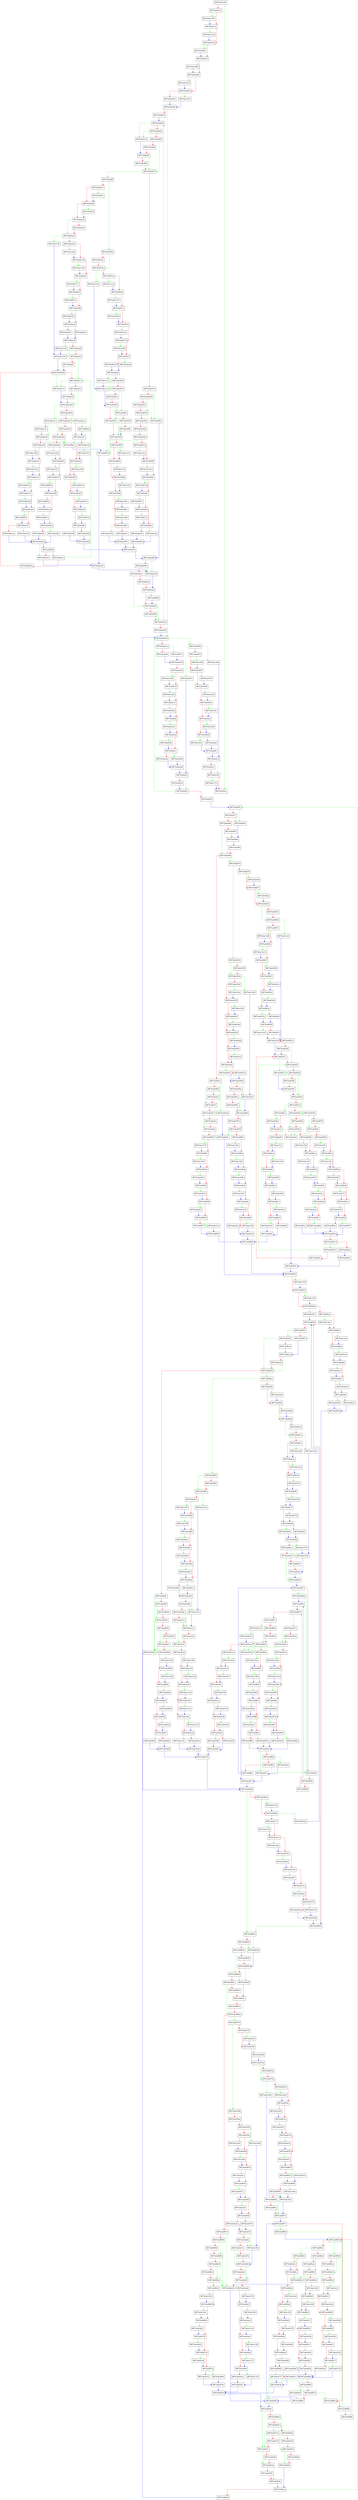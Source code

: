 digraph buildFailLinksHelper {
  node [shape="box"];
  graph [splines=ortho];
  BB75a4de784 -> BB75a4e0e5c [color="green"];
  BB75a4de784 -> BB75a4de7c0 [color="red"];
  BB75a4de7c0 -> BB75a4e1196 [color="green"];
  BB75a4de7c0 -> BB75a4de7cd [color="red"];
  BB75a4de7cd -> BB75a4e11a0 [color="green"];
  BB75a4de7cd -> BB75a4de7da [color="red"];
  BB75a4de7da -> BB75a4e0ffe [color="green"];
  BB75a4de7da -> BB75a4de7fa [color="red"];
  BB75a4de7fa -> BB75a4e1008 [color="green"];
  BB75a4de7fa -> BB75a4de80b [color="red"];
  BB75a4de80b -> BB75a4e1012 [color="green"];
  BB75a4de80b -> BB75a4de81f [color="red"];
  BB75a4de81f -> BB75a4e1021 [color="green"];
  BB75a4de81f -> BB75a4de832 [color="red"];
  BB75a4de832 -> BB75a4de840 [color="blue"];
  BB75a4de840 -> BB75a4dee0d [color="green"];
  BB75a4de840 -> BB75a4de8cd [color="red"];
  BB75a4de8cd -> BB75a4de8d5 [color="blue"];
  BB75a4de8d5 -> BB75a4decc4 [color="green"];
  BB75a4de8d5 -> BB75a4de8e8 [color="red"];
  BB75a4de8e8 -> BB75a4decc4 [color="green"];
  BB75a4de8e8 -> BB75a4de8f3 [color="red"];
  BB75a4de8f3 -> BB75a4de907 [color="green"];
  BB75a4de8f3 -> BB75a4de8f8 [color="red"];
  BB75a4de8f8 -> BB75a4de8fd [color="red"];
  BB75a4de8fd -> BB75a4de907 [color="green"];
  BB75a4de8fd -> BB75a4de902 [color="red"];
  BB75a4de902 -> BB75a4de907 [color="red"];
  BB75a4de907 -> BB75a4de9ff [color="green"];
  BB75a4de907 -> BB75a4de915 [color="red"];
  BB75a4de915 -> BB75a4df0bc [color="green"];
  BB75a4de915 -> BB75a4de929 [color="red"];
  BB75a4de929 -> BB75a4de93a [color="green"];
  BB75a4de929 -> BB75a4de935 [color="red"];
  BB75a4de935 -> BB75a4de93a [color="red"];
  BB75a4de93a -> BB75a4df0bc [color="green"];
  BB75a4de93a -> BB75a4de94a [color="red"];
  BB75a4de94a -> BB75a4de95b [color="green"];
  BB75a4de94a -> BB75a4de956 [color="red"];
  BB75a4de956 -> BB75a4de95b [color="red"];
  BB75a4de95b -> BB75a4df0ae [color="green"];
  BB75a4de95b -> BB75a4de974 [color="red"];
  BB75a4de974 -> BB75a4e11aa [color="green"];
  BB75a4de974 -> BB75a4de980 [color="red"];
  BB75a4de980 -> BB75a4e11b4 [color="green"];
  BB75a4de980 -> BB75a4de98c [color="red"];
  BB75a4de98c -> BB75a4df15d [color="green"];
  BB75a4de98c -> BB75a4de9ac [color="red"];
  BB75a4de9ac -> BB75a4df167 [color="green"];
  BB75a4de9ac -> BB75a4de9bd [color="red"];
  BB75a4de9bd -> BB75a4df171 [color="green"];
  BB75a4de9bd -> BB75a4de9d1 [color="red"];
  BB75a4de9d1 -> BB75a4e0eaa [color="green"];
  BB75a4de9d1 -> BB75a4de9e4 [color="red"];
  BB75a4de9e4 -> BB75a4de9f2 [color="blue"];
  BB75a4de9f2 -> BB75a4ded7d [color="blue"];
  BB75a4de9ff -> BB75a4df180 [color="green"];
  BB75a4de9ff -> BB75a4dea07 [color="red"];
  BB75a4dea07 -> BB75a4df0c7 [color="green"];
  BB75a4dea07 -> BB75a4dea0f [color="red"];
  BB75a4dea0f -> BB75a4df22d [color="green"];
  BB75a4dea0f -> BB75a4dea1d [color="red"];
  BB75a4dea1d -> BB75a4dea2e [color="green"];
  BB75a4dea1d -> BB75a4dea29 [color="red"];
  BB75a4dea29 -> BB75a4dea2e [color="red"];
  BB75a4dea2e -> BB75a4e11fb [color="green"];
  BB75a4dea2e -> BB75a4dea47 [color="red"];
  BB75a4dea47 -> BB75a4e120e [color="green"];
  BB75a4dea47 -> BB75a4dea53 [color="red"];
  BB75a4dea53 -> BB75a4e1218 [color="green"];
  BB75a4dea53 -> BB75a4dea5f [color="red"];
  BB75a4dea5f -> BB75a4df117 [color="green"];
  BB75a4dea5f -> BB75a4dea7f [color="red"];
  BB75a4dea7f -> BB75a4df121 [color="green"];
  BB75a4dea7f -> BB75a4dea90 [color="red"];
  BB75a4dea90 -> BB75a4df12b [color="green"];
  BB75a4dea90 -> BB75a4deaa4 [color="red"];
  BB75a4deaa4 -> BB75a4e0ebe [color="green"];
  BB75a4deaa4 -> BB75a4deab7 [color="red"];
  BB75a4deab7 -> BB75a4deac9 [color="blue"];
  BB75a4deac9 -> BB75a4e1222 [color="green"];
  BB75a4deac9 -> BB75a4deadf [color="red"];
  BB75a4deadf -> BB75a4e1204 [color="green"];
  BB75a4deadf -> BB75a4deaf2 [color="red"];
  BB75a4deaf2 -> BB75a4deb11 [color="green"];
  BB75a4deaf2 -> BB75a4deaf7 [color="red"];
  BB75a4deaf7 -> BB75a4deb08 [color="blue"];
  BB75a4deafe -> BB75a4deb11 [color="green"];
  BB75a4deafe -> BB75a4deb03 [color="red"];
  BB75a4deb03 -> BB75a4deb08 [color="red"];
  BB75a4deb08 -> BB75a4dec12 [color="green"];
  BB75a4deb08 -> BB75a4deb11 [color="red"];
  BB75a4deb11 -> BB75a4dec12 [color="green"];
  BB75a4deb11 -> BB75a4deb1a [color="red"];
  BB75a4deb1a -> BB75a4deb24 [color="green"];
  BB75a4deb1a -> BB75a4deb1f [color="red"];
  BB75a4deb1f -> BB75a4deb24 [color="red"];
  BB75a4deb24 -> BB75a4dec1c [color="green"];
  BB75a4deb24 -> BB75a4deb32 [color="red"];
  BB75a4deb32 -> BB75a4decce [color="green"];
  BB75a4deb32 -> BB75a4deb3a [color="red"];
  BB75a4deb3a -> BB75a4deb44 [color="green"];
  BB75a4deb3a -> BB75a4deb3f [color="red"];
  BB75a4deb3f -> BB75a4deb44 [color="red"];
  BB75a4deb44 -> BB75a4df0ac [color="green"];
  BB75a4deb44 -> BB75a4deb56 [color="red"];
  BB75a4deb56 -> BB75a4e123d [color="green"];
  BB75a4deb56 -> BB75a4deb63 [color="red"];
  BB75a4deb63 -> BB75a4e1247 [color="green"];
  BB75a4deb63 -> BB75a4deb70 [color="red"];
  BB75a4deb70 -> BB75a4df0e0 [color="green"];
  BB75a4deb70 -> BB75a4deb90 [color="red"];
  BB75a4deb90 -> BB75a4df0ea [color="green"];
  BB75a4deb90 -> BB75a4deba1 [color="red"];
  BB75a4deba1 -> BB75a4df0d1 [color="green"];
  BB75a4deba1 -> BB75a4debb5 [color="red"];
  BB75a4debb5 -> BB75a4e0d21 [color="green"];
  BB75a4debb5 -> BB75a4debc8 [color="red"];
  BB75a4debc8 -> BB75a4debdd [color="blue"];
  BB75a4debdd -> BB75a4dec03 [color="green"];
  BB75a4debdd -> BB75a4debf0 [color="red"];
  BB75a4debf0 -> BB75a4deafe [color="green"];
  BB75a4debf0 -> BB75a4dec03 [color="red"];
  BB75a4dec03 -> BB75a4dec05 [color="blue"];
  BB75a4dec05 -> BB75a4dec08 [color="blue"];
  BB75a4dec08 -> BB75a4deda6 [color="blue"];
  BB75a4dec12 -> BB75a4deb24 [color="blue"];
  BB75a4dec1c -> BB75a4dec26 [color="green"];
  BB75a4dec1c -> BB75a4dec21 [color="red"];
  BB75a4dec21 -> BB75a4dec26 [color="red"];
  BB75a4dec26 -> BB75a4df0ac [color="green"];
  BB75a4dec26 -> BB75a4dec38 [color="red"];
  BB75a4dec38 -> BB75a4e1229 [color="green"];
  BB75a4dec38 -> BB75a4dec45 [color="red"];
  BB75a4dec45 -> BB75a4e1233 [color="green"];
  BB75a4dec45 -> BB75a4dec52 [color="red"];
  BB75a4dec52 -> BB75a4df103 [color="green"];
  BB75a4dec52 -> BB75a4dec72 [color="red"];
  BB75a4dec72 -> BB75a4df10d [color="green"];
  BB75a4dec72 -> BB75a4dec83 [color="red"];
  BB75a4dec83 -> BB75a4df0f4 [color="green"];
  BB75a4dec83 -> BB75a4dec97 [color="red"];
  BB75a4dec97 -> BB75a4e0e70 [color="green"];
  BB75a4dec97 -> BB75a4decaa [color="red"];
  BB75a4decaa -> BB75a4debdd [color="blue"];
  BB75a4decc4 -> BB75a4de8fd [color="blue"];
  BB75a4decce -> BB75a4df0a2 [color="green"];
  BB75a4decce -> BB75a4decd7 [color="red"];
  BB75a4decd7 -> BB75a4df0ac [color="green"];
  BB75a4decd7 -> BB75a4dece9 [color="red"];
  BB75a4dece9 -> BB75a4e1251 [color="green"];
  BB75a4dece9 -> BB75a4decf6 [color="red"];
  BB75a4decf6 -> BB75a4e125b [color="green"];
  BB75a4decf6 -> BB75a4ded03 [color="red"];
  BB75a4ded03 -> BB75a4df13a [color="green"];
  BB75a4ded03 -> BB75a4ded23 [color="red"];
  BB75a4ded23 -> BB75a4df144 [color="green"];
  BB75a4ded23 -> BB75a4ded34 [color="red"];
  BB75a4ded34 -> BB75a4df14e [color="green"];
  BB75a4ded34 -> BB75a4ded48 [color="red"];
  BB75a4ded48 -> BB75a4e0e90 [color="green"];
  BB75a4ded48 -> BB75a4ded5b [color="red"];
  BB75a4ded5b -> BB75a4ded6f [color="blue"];
  BB75a4ded6f -> BB75a4ded7d [color="blue"];
  BB75a4ded7d -> BB75a4ded8a [color="blue"];
  BB75a4ded8a -> BB75a4dec08 [color="green"];
  BB75a4ded8a -> BB75a4ded93 [color="red"];
  BB75a4ded93 -> BB75a4dec08 [color="green"];
  BB75a4ded93 -> BB75a4ded9c [color="red"];
  BB75a4ded9c -> BB75a4dedaf [color="green"];
  BB75a4ded9c -> BB75a4deda1 [color="red"];
  BB75a4deda1 -> BB75a4deda6 [color="red"];
  BB75a4deda6 -> BB75a4df098 [color="green"];
  BB75a4deda6 -> BB75a4dedaf [color="red"];
  BB75a4dedaf -> BB75a4dedc0 [color="green"];
  BB75a4dedaf -> BB75a4dedbb [color="red"];
  BB75a4dedbb -> BB75a4dedc0 [color="red"];
  BB75a4dedc0 -> BB75a4de8d5 [color="green"];
  BB75a4dedc0 -> BB75a4dee06 [color="red"];
  BB75a4dee06 -> BB75a4dee0d [color="blue"];
  BB75a4dee0d -> BB75a4e0d64 [color="green"];
  BB75a4dee0d -> BB75a4dee1a [color="red"];
  BB75a4dee1a -> BB75a4dfc57 [color="green"];
  BB75a4dee1a -> BB75a4dee4f [color="red"];
  BB75a4dee4f -> BB75a4dee56 [color="blue"];
  BB75a4dee56 -> BB75a4e0817 [color="green"];
  BB75a4dee56 -> BB75a4dee64 [color="red"];
  BB75a4dee64 -> BB75a4e1265 [color="green"];
  BB75a4dee64 -> BB75a4dee70 [color="red"];
  BB75a4dee70 -> BB75a4e126f [color="green"];
  BB75a4dee70 -> BB75a4dee7c [color="red"];
  BB75a4dee7c -> BB75a4e039a [color="green"];
  BB75a4dee7c -> BB75a4dee9c [color="red"];
  BB75a4dee9c -> BB75a4e03a4 [color="green"];
  BB75a4dee9c -> BB75a4deead [color="red"];
  BB75a4deead -> BB75a4e038b [color="green"];
  BB75a4deead -> BB75a4deec1 [color="red"];
  BB75a4deec1 -> BB75a4e050a [color="green"];
  BB75a4deec1 -> BB75a4deed4 [color="red"];
  BB75a4deed4 -> BB75a4deee8 [color="blue"];
  BB75a4deee8 -> BB75a4def14 [color="blue"];
  BB75a4def14 -> BB75a4def25 [color="green"];
  BB75a4def14 -> BB75a4def20 [color="red"];
  BB75a4def20 -> BB75a4def25 [color="blue"];
  BB75a4def25 -> BB75a4dee0d [color="green"];
  BB75a4def25 -> BB75a4def55 [color="red"];
  BB75a4def55 -> BB75a4def5c [color="blue"];
  BB75a4def5c -> BB75a4dfa9e [color="green"];
  BB75a4def5c -> BB75a4def77 [color="red"];
  BB75a4def77 -> BB75a4dfa9e [color="green"];
  BB75a4def77 -> BB75a4def80 [color="red"];
  BB75a4def80 -> BB75a4def94 [color="green"];
  BB75a4def80 -> BB75a4def85 [color="red"];
  BB75a4def85 -> BB75a4def8a [color="red"];
  BB75a4def8a -> BB75a4def94 [color="green"];
  BB75a4def8a -> BB75a4def8f [color="red"];
  BB75a4def8f -> BB75a4def94 [color="red"];
  BB75a4def94 -> BB75a4df237 [color="green"];
  BB75a4def94 -> BB75a4defa2 [color="red"];
  BB75a4defa2 -> BB75a4dfc46 [color="green"];
  BB75a4defa2 -> BB75a4defb6 [color="red"];
  BB75a4defb6 -> BB75a4defc7 [color="green"];
  BB75a4defb6 -> BB75a4defc2 [color="red"];
  BB75a4defc2 -> BB75a4defc7 [color="red"];
  BB75a4defc7 -> BB75a4dfc46 [color="green"];
  BB75a4defc7 -> BB75a4defd7 [color="red"];
  BB75a4defd7 -> BB75a4defe8 [color="green"];
  BB75a4defd7 -> BB75a4defe3 [color="red"];
  BB75a4defe3 -> BB75a4defe8 [color="red"];
  BB75a4defe8 -> BB75a4dfc4b [color="green"];
  BB75a4defe8 -> BB75a4df000 [color="red"];
  BB75a4df000 -> BB75a4e1279 [color="green"];
  BB75a4df000 -> BB75a4df00c [color="red"];
  BB75a4df00c -> BB75a4e1283 [color="green"];
  BB75a4df00c -> BB75a4df018 [color="red"];
  BB75a4df018 -> BB75a4e04b5 [color="green"];
  BB75a4df018 -> BB75a4df038 [color="red"];
  BB75a4df038 -> BB75a4e04c9 [color="green"];
  BB75a4df038 -> BB75a4df049 [color="red"];
  BB75a4df049 -> BB75a4e0497 [color="green"];
  BB75a4df049 -> BB75a4df05d [color="red"];
  BB75a4df05d -> BB75a4e07ee [color="green"];
  BB75a4df05d -> BB75a4df077 [color="red"];
  BB75a4df077 -> BB75a4df085 [color="blue"];
  BB75a4df085 -> BB75a4dfb6b [color="blue"];
  BB75a4df098 -> BB75a4dedaf [color="blue"];
  BB75a4df0a2 -> BB75a4decd7 [color="blue"];
  BB75a4df0ac -> BB75a4df0ae [color="blue"];
  BB75a4df0ae -> BB75a4dec05 [color="blue"];
  BB75a4df0bc -> BB75a4ded8a [color="blue"];
  BB75a4df0c7 -> BB75a4dea0f [color="blue"];
  BB75a4df0d1 -> BB75a4debb5 [color="blue"];
  BB75a4df0e0 -> BB75a4deb90 [color="blue"];
  BB75a4df0ea -> BB75a4deba1 [color="blue"];
  BB75a4df0f4 -> BB75a4dec97 [color="blue"];
  BB75a4df103 -> BB75a4dec72 [color="blue"];
  BB75a4df10d -> BB75a4dec83 [color="blue"];
  BB75a4df117 -> BB75a4dea7f [color="blue"];
  BB75a4df121 -> BB75a4dea90 [color="blue"];
  BB75a4df12b -> BB75a4deaa4 [color="blue"];
  BB75a4df13a -> BB75a4ded23 [color="blue"];
  BB75a4df144 -> BB75a4ded34 [color="blue"];
  BB75a4df14e -> BB75a4ded48 [color="blue"];
  BB75a4df15d -> BB75a4de9ac [color="blue"];
  BB75a4df167 -> BB75a4de9bd [color="blue"];
  BB75a4df171 -> BB75a4de9d1 [color="blue"];
  BB75a4df180 -> BB75a4df191 [color="green"];
  BB75a4df180 -> BB75a4df18c [color="red"];
  BB75a4df18c -> BB75a4df191 [color="red"];
  BB75a4df191 -> BB75a4e11be [color="green"];
  BB75a4df191 -> BB75a4df1aa [color="red"];
  BB75a4df1aa -> BB75a4e11cd [color="green"];
  BB75a4df1aa -> BB75a4df1b6 [color="red"];
  BB75a4df1b6 -> BB75a4e11d7 [color="green"];
  BB75a4df1b6 -> BB75a4df1c2 [color="red"];
  BB75a4df1c2 -> BB75a4e1034 [color="green"];
  BB75a4df1c2 -> BB75a4df1e2 [color="red"];
  BB75a4df1e2 -> BB75a4e103e [color="green"];
  BB75a4df1e2 -> BB75a4df1f3 [color="red"];
  BB75a4df1f3 -> BB75a4e1048 [color="green"];
  BB75a4df1f3 -> BB75a4df207 [color="red"];
  BB75a4df207 -> BB75a4e0ed6 [color="green"];
  BB75a4df207 -> BB75a4df220 [color="red"];
  BB75a4df220 -> BB75a4e0ede [color="blue"];
  BB75a4df22d -> BB75a4dea1d [color="blue"];
  BB75a4df237 -> BB75a4e0523 [color="green"];
  BB75a4df237 -> BB75a4df23f [color="red"];
  BB75a4df23f -> BB75a4e02db [color="green"];
  BB75a4df23f -> BB75a4df247 [color="red"];
  BB75a4df247 -> BB75a4e06aa [color="green"];
  BB75a4df247 -> BB75a4df255 [color="red"];
  BB75a4df255 -> BB75a4df266 [color="green"];
  BB75a4df255 -> BB75a4df261 [color="red"];
  BB75a4df261 -> BB75a4df266 [color="red"];
  BB75a4df266 -> BB75a4e12c9 [color="green"];
  BB75a4df266 -> BB75a4df27f [color="red"];
  BB75a4df27f -> BB75a4e12d9 [color="green"];
  BB75a4df27f -> BB75a4df28b [color="red"];
  BB75a4df28b -> BB75a4e12e3 [color="green"];
  BB75a4df28b -> BB75a4df297 [color="red"];
  BB75a4df297 -> BB75a4e0406 [color="green"];
  BB75a4df297 -> BB75a4df2b7 [color="red"];
  BB75a4df2b7 -> BB75a4e041a [color="green"];
  BB75a4df2b7 -> BB75a4df2c8 [color="red"];
  BB75a4df2c8 -> BB75a4e03e8 [color="green"];
  BB75a4df2c8 -> BB75a4df2dc [color="red"];
  BB75a4df2dc -> BB75a4e07b3 [color="green"];
  BB75a4df2dc -> BB75a4df2f4 [color="red"];
  BB75a4df2f4 -> BB75a4df309 [color="blue"];
  BB75a4df309 -> BB75a4e12ed [color="green"];
  BB75a4df309 -> BB75a4df31f [color="red"];
  BB75a4df31f -> BB75a4e12cf [color="green"];
  BB75a4df31f -> BB75a4df331 [color="red"];
  BB75a4df331 -> BB75a4df355 [color="green"];
  BB75a4df331 -> BB75a4df336 [color="red"];
  BB75a4df336 -> BB75a4df347 [color="blue"];
  BB75a4df33d -> BB75a4df355 [color="green"];
  BB75a4df33d -> BB75a4df342 [color="red"];
  BB75a4df342 -> BB75a4df347 [color="red"];
  BB75a4df347 -> BB75a4df571 [color="green"];
  BB75a4df347 -> BB75a4df355 [color="red"];
  BB75a4df355 -> BB75a4df571 [color="green"];
  BB75a4df355 -> BB75a4df35d [color="red"];
  BB75a4df35d -> BB75a4df36c [color="green"];
  BB75a4df35d -> BB75a4df362 [color="red"];
  BB75a4df362 -> BB75a4df367 [color="red"];
  BB75a4df367 -> BB75a4df36c [color="blue"];
  BB75a4df36c -> BB75a4df57b [color="green"];
  BB75a4df36c -> BB75a4df37a [color="red"];
  BB75a4df37a -> BB75a4dfabc [color="green"];
  BB75a4df37a -> BB75a4df382 [color="red"];
  BB75a4df382 -> BB75a4df38b [color="green"];
  BB75a4df382 -> BB75a4df386 [color="red"];
  BB75a4df386 -> BB75a4df38b [color="red"];
  BB75a4df38b -> BB75a4e02a0 [color="green"];
  BB75a4df38b -> BB75a4df39d [color="red"];
  BB75a4df39d -> BB75a4e1308 [color="green"];
  BB75a4df39d -> BB75a4df3aa [color="red"];
  BB75a4df3aa -> BB75a4e1312 [color="green"];
  BB75a4df3aa -> BB75a4df3b7 [color="red"];
  BB75a4df3b7 -> BB75a4e030d [color="green"];
  BB75a4df3b7 -> BB75a4df3d7 [color="red"];
  BB75a4df3d7 -> BB75a4e0331 [color="green"];
  BB75a4df3d7 -> BB75a4df3e8 [color="red"];
  BB75a4df3e8 -> BB75a4e02ef [color="green"];
  BB75a4df3e8 -> BB75a4df3fc [color="red"];
  BB75a4df3fc -> BB75a4e06be [color="green"];
  BB75a4df3fc -> BB75a4df411 [color="red"];
  BB75a4df411 -> BB75a4df426 [color="blue"];
  BB75a4df426 -> BB75a4df44c [color="green"];
  BB75a4df426 -> BB75a4df433 [color="red"];
  BB75a4df433 -> BB75a4df33d [color="green"];
  BB75a4df433 -> BB75a4df44a [color="red"];
  BB75a4df44a -> BB75a4df44c [color="blue"];
  BB75a4df44c -> BB75a4df451 [color="blue"];
  BB75a4df451 -> BB75a4df458 [color="blue"];
  BB75a4df458 -> BB75a4e1330 [color="green"];
  BB75a4df458 -> BB75a4df47e [color="red"];
  BB75a4df47e -> BB75a4e133a [color="green"];
  BB75a4df47e -> BB75a4df48e [color="red"];
  BB75a4df48e -> BB75a4e0321 [color="green"];
  BB75a4df48e -> BB75a4df4a3 [color="red"];
  BB75a4df4a3 -> BB75a4e1344 [color="green"];
  BB75a4df4a3 -> BB75a4df4af [color="red"];
  BB75a4df4af -> BB75a4e134e [color="green"];
  BB75a4df4af -> BB75a4df4bb [color="red"];
  BB75a4df4bb -> BB75a4e02c0 [color="green"];
  BB75a4df4bb -> BB75a4df4db [color="red"];
  BB75a4df4db -> BB75a4e02ca [color="green"];
  BB75a4df4db -> BB75a4df4ec [color="red"];
  BB75a4df4ec -> BB75a4e02b1 [color="green"];
  BB75a4df4ec -> BB75a4df500 [color="red"];
  BB75a4df500 -> BB75a4e03d6 [color="green"];
  BB75a4df500 -> BB75a4df51a [color="red"];
  BB75a4df51a -> BB75a4df528 [color="blue"];
  BB75a4df528 -> BB75a4df549 [color="blue"];
  BB75a4df549 -> BB75a4df624 [color="green"];
  BB75a4df549 -> BB75a4df559 [color="red"];
  BB75a4df559 -> BB75a4df567 [color="green"];
  BB75a4df559 -> BB75a4df55e [color="red"];
  BB75a4df55e -> BB75a4dfcd9 [color="green"];
  BB75a4df55e -> BB75a4df567 [color="red"];
  BB75a4df567 -> BB75a4dfce3 [color="blue"];
  BB75a4df571 -> BB75a4df367 [color="blue"];
  BB75a4df57b -> BB75a4df584 [color="green"];
  BB75a4df57b -> BB75a4df57f [color="red"];
  BB75a4df57f -> BB75a4df584 [color="red"];
  BB75a4df584 -> BB75a4e02a0 [color="green"];
  BB75a4df584 -> BB75a4df596 [color="red"];
  BB75a4df596 -> BB75a4e12f4 [color="green"];
  BB75a4df596 -> BB75a4df5a3 [color="red"];
  BB75a4df5a3 -> BB75a4e12fe [color="green"];
  BB75a4df5a3 -> BB75a4df5b0 [color="red"];
  BB75a4df5b0 -> BB75a4e0363 [color="green"];
  BB75a4df5b0 -> BB75a4df5d0 [color="red"];
  BB75a4df5d0 -> BB75a4e0377 [color="green"];
  BB75a4df5d0 -> BB75a4df5e1 [color="red"];
  BB75a4df5e1 -> BB75a4e0345 [color="green"];
  BB75a4df5e1 -> BB75a4df5f5 [color="red"];
  BB75a4df5f5 -> BB75a4e06f7 [color="green"];
  BB75a4df5f5 -> BB75a4df60a [color="red"];
  BB75a4df60a -> BB75a4df426 [color="blue"];
  BB75a4df624 -> BB75a4df766 [color="green"];
  BB75a4df624 -> BB75a4df62d [color="red"];
  BB75a4df62d -> BB75a4df766 [color="green"];
  BB75a4df62d -> BB75a4df636 [color="red"];
  BB75a4df636 -> BB75a4df649 [color="green"];
  BB75a4df636 -> BB75a4df63b [color="red"];
  BB75a4df63b -> BB75a4df640 [color="red"];
  BB75a4df640 -> BB75a4dfaa8 [color="green"];
  BB75a4df640 -> BB75a4df649 [color="red"];
  BB75a4df649 -> BB75a4dfaa8 [color="green"];
  BB75a4df649 -> BB75a4df652 [color="red"];
  BB75a4df652 -> BB75a4df666 [color="green"];
  BB75a4df652 -> BB75a4df657 [color="red"];
  BB75a4df657 -> BB75a4df65c [color="red"];
  BB75a4df65c -> BB75a4df666 [color="green"];
  BB75a4df65c -> BB75a4df661 [color="red"];
  BB75a4df661 -> BB75a4df666 [color="red"];
  BB75a4df666 -> BB75a4df770 [color="green"];
  BB75a4df666 -> BB75a4df674 [color="red"];
  BB75a4df674 -> BB75a4dfab4 [color="green"];
  BB75a4df674 -> BB75a4df688 [color="red"];
  BB75a4df688 -> BB75a4df699 [color="green"];
  BB75a4df688 -> BB75a4df694 [color="red"];
  BB75a4df694 -> BB75a4df699 [color="red"];
  BB75a4df699 -> BB75a4dfab4 [color="green"];
  BB75a4df699 -> BB75a4df6a9 [color="red"];
  BB75a4df6a9 -> BB75a4df6ba [color="green"];
  BB75a4df6a9 -> BB75a4df6b5 [color="red"];
  BB75a4df6b5 -> BB75a4df6ba [color="red"];
  BB75a4df6ba -> BB75a4dfab4 [color="green"];
  BB75a4df6ba -> BB75a4df6cd [color="red"];
  BB75a4df6cd -> BB75a4e1434 [color="green"];
  BB75a4df6cd -> BB75a4df6d9 [color="red"];
  BB75a4df6d9 -> BB75a4e143e [color="green"];
  BB75a4df6d9 -> BB75a4df6e5 [color="red"];
  BB75a4df6e5 -> BB75a4e04bf [color="green"];
  BB75a4df6e5 -> BB75a4df705 [color="red"];
  BB75a4df705 -> BB75a4e04d3 [color="green"];
  BB75a4df705 -> BB75a4df716 [color="red"];
  BB75a4df716 -> BB75a4e04a6 [color="green"];
  BB75a4df716 -> BB75a4df72a [color="red"];
  BB75a4df72a -> BB75a4e0800 [color="green"];
  BB75a4df72a -> BB75a4df73f [color="red"];
  BB75a4df73f -> BB75a4df74d [color="blue"];
  BB75a4df74d -> BB75a4dfc34 [color="blue"];
  BB75a4df766 -> BB75a4df640 [color="blue"];
  BB75a4df770 -> BB75a4e05d8 [color="green"];
  BB75a4df770 -> BB75a4df778 [color="red"];
  BB75a4df778 -> BB75a4e02e5 [color="green"];
  BB75a4df778 -> BB75a4df780 [color="red"];
  BB75a4df780 -> BB75a4e06b4 [color="green"];
  BB75a4df780 -> BB75a4df78e [color="red"];
  BB75a4df78e -> BB75a4df79f [color="green"];
  BB75a4df78e -> BB75a4df79a [color="red"];
  BB75a4df79a -> BB75a4df79f [color="red"];
  BB75a4df79f -> BB75a4e148d [color="green"];
  BB75a4df79f -> BB75a4df7b2 [color="red"];
  BB75a4df7b2 -> BB75a4e14a6 [color="green"];
  BB75a4df7b2 -> BB75a4df7be [color="red"];
  BB75a4df7be -> BB75a4e14b0 [color="green"];
  BB75a4df7be -> BB75a4df7ca [color="red"];
  BB75a4df7ca -> BB75a4e0410 [color="green"];
  BB75a4df7ca -> BB75a4df7ea [color="red"];
  BB75a4df7ea -> BB75a4e0424 [color="green"];
  BB75a4df7ea -> BB75a4df7fb [color="red"];
  BB75a4df7fb -> BB75a4e03f7 [color="green"];
  BB75a4df7fb -> BB75a4df812 [color="red"];
  BB75a4df812 -> BB75a4e07ce [color="green"];
  BB75a4df812 -> BB75a4df825 [color="red"];
  BB75a4df825 -> BB75a4df840 [color="blue"];
  BB75a4df840 -> BB75a4e14ba [color="green"];
  BB75a4df840 -> BB75a4df856 [color="red"];
  BB75a4df856 -> BB75a4e149c [color="green"];
  BB75a4df856 -> BB75a4df869 [color="red"];
  BB75a4df869 -> BB75a4df873 [color="green"];
  BB75a4df869 -> BB75a4df86e [color="red"];
  BB75a4df86e -> BB75a4df873 [color="red"];
  BB75a4df873 -> BB75a4df877 [color="blue"];
  BB75a4df877 -> BB75a4df98f [color="green"];
  BB75a4df877 -> BB75a4df880 [color="red"];
  BB75a4df880 -> BB75a4df98f [color="green"];
  BB75a4df880 -> BB75a4df889 [color="red"];
  BB75a4df889 -> BB75a4df893 [color="green"];
  BB75a4df889 -> BB75a4df88e [color="red"];
  BB75a4df88e -> BB75a4df893 [color="red"];
  BB75a4df893 -> BB75a4df999 [color="green"];
  BB75a4df893 -> BB75a4df8a1 [color="red"];
  BB75a4df8a1 -> BB75a4dfb83 [color="green"];
  BB75a4df8a1 -> BB75a4df8a9 [color="red"];
  BB75a4df8a9 -> BB75a4df8b3 [color="green"];
  BB75a4df8a9 -> BB75a4df8ae [color="red"];
  BB75a4df8ae -> BB75a4df8b3 [color="red"];
  BB75a4df8b3 -> BB75a4dfab2 [color="green"];
  BB75a4df8b3 -> BB75a4df8c6 [color="red"];
  BB75a4df8c6 -> BB75a4e14d5 [color="green"];
  BB75a4df8c6 -> BB75a4df8d3 [color="red"];
  BB75a4df8d3 -> BB75a4e14df [color="green"];
  BB75a4df8d3 -> BB75a4df8e0 [color="red"];
  BB75a4df8e0 -> BB75a4e0317 [color="green"];
  BB75a4df8e0 -> BB75a4df900 [color="red"];
  BB75a4df900 -> BB75a4e033b [color="green"];
  BB75a4df900 -> BB75a4df911 [color="red"];
  BB75a4df911 -> BB75a4e02fe [color="green"];
  BB75a4df911 -> BB75a4df925 [color="red"];
  BB75a4df925 -> BB75a4e06dd [color="green"];
  BB75a4df925 -> BB75a4df93a [color="red"];
  BB75a4df93a -> BB75a4df94f [color="blue"];
  BB75a4df94f -> BB75a4dfa46 [color="green"];
  BB75a4df94f -> BB75a4df966 [color="red"];
  BB75a4df966 -> BB75a4dfa44 [color="green"];
  BB75a4df966 -> BB75a4df979 [color="red"];
  BB75a4df979 -> BB75a4df880 [color="green"];
  BB75a4df979 -> BB75a4df985 [color="red"];
  BB75a4df985 -> BB75a4df877 [color="blue"];
  BB75a4df98f -> BB75a4df893 [color="blue"];
  BB75a4df999 -> BB75a4df9a3 [color="green"];
  BB75a4df999 -> BB75a4df99e [color="red"];
  BB75a4df99e -> BB75a4df9a3 [color="red"];
  BB75a4df9a3 -> BB75a4dfab2 [color="green"];
  BB75a4df9a3 -> BB75a4df9b6 [color="red"];
  BB75a4df9b6 -> BB75a4e14c1 [color="green"];
  BB75a4df9b6 -> BB75a4df9c3 [color="red"];
  BB75a4df9c3 -> BB75a4e14cb [color="green"];
  BB75a4df9c3 -> BB75a4df9d0 [color="red"];
  BB75a4df9d0 -> BB75a4e036d [color="green"];
  BB75a4df9d0 -> BB75a4df9f0 [color="red"];
  BB75a4df9f0 -> BB75a4e0381 [color="green"];
  BB75a4df9f0 -> BB75a4dfa01 [color="red"];
  BB75a4dfa01 -> BB75a4e0354 [color="green"];
  BB75a4dfa01 -> BB75a4dfa15 [color="red"];
  BB75a4dfa15 -> BB75a4e0716 [color="green"];
  BB75a4dfa15 -> BB75a4dfa2a [color="red"];
  BB75a4dfa2a -> BB75a4df94f [color="blue"];
  BB75a4dfa44 -> BB75a4dfa46 [color="blue"];
  BB75a4dfa46 -> BB75a4dfa4c [color="blue"];
  BB75a4dfa4c -> BB75a4dfc7e [color="green"];
  BB75a4dfa4c -> BB75a4dfa60 [color="red"];
  BB75a4dfa60 -> BB75a4dfa6e [color="green"];
  BB75a4dfa60 -> BB75a4dfa65 [color="red"];
  BB75a4dfa65 -> BB75a4dfc74 [color="green"];
  BB75a4dfa65 -> BB75a4dfa6e [color="red"];
  BB75a4dfa6e -> BB75a4dfa7d [color="green"];
  BB75a4dfa6e -> BB75a4dfa78 [color="red"];
  BB75a4dfa78 -> BB75a4dfa7d [color="red"];
  BB75a4dfa7d -> BB75a4dfa8e [color="green"];
  BB75a4dfa7d -> BB75a4dfa89 [color="red"];
  BB75a4dfa89 -> BB75a4dfa8e [color="red"];
  BB75a4dfa8e -> BB75a4dfcaa [color="blue"];
  BB75a4dfa9e -> BB75a4def8a [color="blue"];
  BB75a4dfaa8 -> BB75a4df65c [color="blue"];
  BB75a4dfab2 -> BB75a4dfab4 [color="blue"];
  BB75a4dfab4 -> BB75a4dfa46 [color="blue"];
  BB75a4dfabc -> BB75a4dfc60 [color="green"];
  BB75a4dfabc -> BB75a4dfac4 [color="red"];
  BB75a4dfac4 -> BB75a4e02a0 [color="green"];
  BB75a4dfac4 -> BB75a4dfad6 [color="red"];
  BB75a4dfad6 -> BB75a4e131c [color="green"];
  BB75a4dfad6 -> BB75a4dfae3 [color="red"];
  BB75a4dfae3 -> BB75a4e1326 [color="green"];
  BB75a4dfae3 -> BB75a4dfaf0 [color="red"];
  BB75a4dfaf0 -> BB75a4e046f [color="green"];
  BB75a4dfaf0 -> BB75a4dfb10 [color="red"];
  BB75a4dfb10 -> BB75a4e0483 [color="green"];
  BB75a4dfb10 -> BB75a4dfb21 [color="red"];
  BB75a4dfb21 -> BB75a4e0451 [color="green"];
  BB75a4dfb21 -> BB75a4dfb35 [color="red"];
  BB75a4dfb35 -> BB75a4e0765 [color="green"];
  BB75a4dfb35 -> BB75a4dfb4f [color="red"];
  BB75a4dfb4f -> BB75a4dfb5d [color="blue"];
  BB75a4dfb5d -> BB75a4dfb6b [color="blue"];
  BB75a4dfb6b -> BB75a4df458 [color="blue"];
  BB75a4dfb83 -> BB75a4dfc6a [color="green"];
  BB75a4dfb83 -> BB75a4dfb8c [color="red"];
  BB75a4dfb8c -> BB75a4dfab2 [color="green"];
  BB75a4dfb8c -> BB75a4dfb9e [color="red"];
  BB75a4dfb9e -> BB75a4e14e9 [color="green"];
  BB75a4dfb9e -> BB75a4dfbab [color="red"];
  BB75a4dfbab -> BB75a4e14f3 [color="green"];
  BB75a4dfbab -> BB75a4dfbb8 [color="red"];
  BB75a4dfbb8 -> BB75a4e0479 [color="green"];
  BB75a4dfbb8 -> BB75a4dfbd8 [color="red"];
  BB75a4dfbd8 -> BB75a4e048d [color="green"];
  BB75a4dfbd8 -> BB75a4dfbe9 [color="red"];
  BB75a4dfbe9 -> BB75a4e0460 [color="green"];
  BB75a4dfbe9 -> BB75a4dfbfd [color="red"];
  BB75a4dfbfd -> BB75a4e0777 [color="green"];
  BB75a4dfbfd -> BB75a4dfc12 [color="red"];
  BB75a4dfc12 -> BB75a4dfc26 [color="blue"];
  BB75a4dfc26 -> BB75a4dfc34 [color="blue"];
  BB75a4dfc34 -> BB75a4dfa4c [color="blue"];
  BB75a4dfc46 -> BB75a4dfc4b [color="blue"];
  BB75a4dfc4b -> BB75a4df458 [color="blue"];
  BB75a4dfc57 -> BB75a4dee56 [color="blue"];
  BB75a4dfc60 -> BB75a4dfac4 [color="blue"];
  BB75a4dfc6a -> BB75a4dfb8c [color="blue"];
  BB75a4dfc74 -> BB75a4dfc7e [color="green"];
  BB75a4dfc74 -> BB75a4dfc79 [color="red"];
  BB75a4dfc79 -> BB75a4dfc7e [color="red"];
  BB75a4dfc7e -> BB75a4dfc8d [color="green"];
  BB75a4dfc7e -> BB75a4dfc88 [color="red"];
  BB75a4dfc88 -> BB75a4dfc8d [color="red"];
  BB75a4dfc8d -> BB75a4dfc9e [color="green"];
  BB75a4dfc8d -> BB75a4dfc99 [color="red"];
  BB75a4dfc99 -> BB75a4dfc9e [color="red"];
  BB75a4dfc9e -> BB75a4dfcaa [color="red"];
  BB75a4dfcaa -> BB75a4def5c [color="green"];
  BB75a4dfcaa -> BB75a4dfcd4 [color="red"];
  BB75a4dfcd4 -> BB75a4dee0d [color="blue"];
  BB75a4dfcd9 -> BB75a4dfced [color="green"];
  BB75a4dfcd9 -> BB75a4dfcde [color="red"];
  BB75a4dfcde -> BB75a4dfce3 [color="red"];
  BB75a4dfce3 -> BB75a4dfced [color="green"];
  BB75a4dfce3 -> BB75a4dfce8 [color="red"];
  BB75a4dfce8 -> BB75a4dfced [color="red"];
  BB75a4dfced -> BB75a4dfdec [color="green"];
  BB75a4dfced -> BB75a4dfcfb [color="red"];
  BB75a4dfcfb -> BB75a4e0292 [color="green"];
  BB75a4dfcfb -> BB75a4dfd0f [color="red"];
  BB75a4dfd0f -> BB75a4dfd20 [color="green"];
  BB75a4dfd0f -> BB75a4dfd1b [color="red"];
  BB75a4dfd1b -> BB75a4dfd20 [color="red"];
  BB75a4dfd20 -> BB75a4e0292 [color="green"];
  BB75a4dfd20 -> BB75a4dfd30 [color="red"];
  BB75a4dfd30 -> BB75a4dfd41 [color="green"];
  BB75a4dfd30 -> BB75a4dfd3c [color="red"];
  BB75a4dfd3c -> BB75a4dfd41 [color="red"];
  BB75a4dfd41 -> BB75a4e0292 [color="green"];
  BB75a4dfd41 -> BB75a4dfd54 [color="red"];
  BB75a4dfd54 -> BB75a4e1358 [color="green"];
  BB75a4dfd54 -> BB75a4dfd60 [color="red"];
  BB75a4dfd60 -> BB75a4e1362 [color="green"];
  BB75a4dfd60 -> BB75a4dfd6c [color="red"];
  BB75a4dfd6c -> BB75a4e0845 [color="green"];
  BB75a4dfd6c -> BB75a4dfd8c [color="red"];
  BB75a4dfd8c -> BB75a4e084f [color="green"];
  BB75a4dfd8c -> BB75a4dfd9d [color="red"];
  BB75a4dfd9d -> BB75a4e0836 [color="green"];
  BB75a4dfd9d -> BB75a4dfdb1 [color="red"];
  BB75a4dfdb1 -> BB75a4e0baf [color="green"];
  BB75a4dfdb1 -> BB75a4dfdcb [color="red"];
  BB75a4dfdcb -> BB75a4dfdd9 [color="blue"];
  BB75a4dfdd9 -> BB75a4e027d [color="blue"];
  BB75a4dfdec -> BB75a4e0859 [color="green"];
  BB75a4dfdec -> BB75a4dfdf4 [color="red"];
  BB75a4dfdf4 -> BB75a4e04dd [color="green"];
  BB75a4dfdf4 -> BB75a4dfdfc [color="red"];
  BB75a4dfdfc -> BB75a4e0908 [color="green"];
  BB75a4dfdfc -> BB75a4dfe0a [color="red"];
  BB75a4dfe0a -> BB75a4dfe1b [color="green"];
  BB75a4dfe0a -> BB75a4dfe16 [color="red"];
  BB75a4dfe16 -> BB75a4dfe1b [color="red"];
  BB75a4dfe1b -> BB75a4e13ad [color="green"];
  BB75a4dfe1b -> BB75a4dfe2e [color="red"];
  BB75a4dfe2e -> BB75a4e13bf [color="green"];
  BB75a4dfe2e -> BB75a4dfe3a [color="red"];
  BB75a4dfe3a -> BB75a4e13c9 [color="green"];
  BB75a4dfe3a -> BB75a4dfe46 [color="red"];
  BB75a4dfe46 -> BB75a4e0751 [color="green"];
  BB75a4dfe46 -> BB75a4dfe66 [color="red"];
  BB75a4dfe66 -> BB75a4e075b [color="green"];
  BB75a4dfe66 -> BB75a4dfe77 [color="red"];
  BB75a4dfe77 -> BB75a4e0742 [color="green"];
  BB75a4dfe77 -> BB75a4dfe8b [color="red"];
  BB75a4dfe8b -> BB75a4e0b94 [color="green"];
  BB75a4dfe8b -> BB75a4dfea3 [color="red"];
  BB75a4dfea3 -> BB75a4dfeb8 [color="blue"];
  BB75a4dfeb8 -> BB75a4e13d3 [color="green"];
  BB75a4dfeb8 -> BB75a4dfece [color="red"];
  BB75a4dfece -> BB75a4e13b5 [color="green"];
  BB75a4dfece -> BB75a4dfee0 [color="red"];
  BB75a4dfee0 -> BB75a4dfeef [color="green"];
  BB75a4dfee0 -> BB75a4dfee5 [color="red"];
  BB75a4dfee5 -> BB75a4dfeea [color="red"];
  BB75a4dfeea -> BB75a4dfeef [color="blue"];
  BB75a4dfeef -> BB75a4dfef3 [color="blue"];
  BB75a4dfef3 -> BB75a4e000d [color="green"];
  BB75a4dfef3 -> BB75a4dfefc [color="red"];
  BB75a4dfefc -> BB75a4e000d [color="green"];
  BB75a4dfefc -> BB75a4dff04 [color="red"];
  BB75a4dff04 -> BB75a4dff13 [color="green"];
  BB75a4dff04 -> BB75a4dff09 [color="red"];
  BB75a4dff09 -> BB75a4dff0e [color="red"];
  BB75a4dff0e -> BB75a4dff13 [color="blue"];
  BB75a4dff13 -> BB75a4e0017 [color="green"];
  BB75a4dff13 -> BB75a4dff21 [color="red"];
  BB75a4dff21 -> BB75a4e01c6 [color="green"];
  BB75a4dff21 -> BB75a4dff29 [color="red"];
  BB75a4dff29 -> BB75a4dff32 [color="green"];
  BB75a4dff29 -> BB75a4dff2d [color="red"];
  BB75a4dff2d -> BB75a4dff32 [color="red"];
  BB75a4dff32 -> BB75a4e02d4 [color="green"];
  BB75a4dff32 -> BB75a4dff44 [color="red"];
  BB75a4dff44 -> BB75a4e13ee [color="green"];
  BB75a4dff44 -> BB75a4dff51 [color="red"];
  BB75a4dff51 -> BB75a4e13f8 [color="green"];
  BB75a4dff51 -> BB75a4dff5e [color="red"];
  BB75a4dff5e -> BB75a4e04f6 [color="green"];
  BB75a4dff5e -> BB75a4dff7e [color="red"];
  BB75a4dff7e -> BB75a4e0500 [color="green"];
  BB75a4dff7e -> BB75a4dff8f [color="red"];
  BB75a4dff8f -> BB75a4e04e7 [color="green"];
  BB75a4dff8f -> BB75a4dffa3 [color="red"];
  BB75a4dffa3 -> BB75a4e0b44 [color="green"];
  BB75a4dffa3 -> BB75a4dffb8 [color="red"];
  BB75a4dffb8 -> BB75a4dffcd [color="blue"];
  BB75a4dffcd -> BB75a4e00c2 [color="green"];
  BB75a4dffcd -> BB75a4dffde [color="red"];
  BB75a4dffde -> BB75a4e00c0 [color="green"];
  BB75a4dffde -> BB75a4dfff5 [color="red"];
  BB75a4dfff5 -> BB75a4dfefc [color="green"];
  BB75a4dfff5 -> BB75a4dfffe [color="red"];
  BB75a4dfffe -> BB75a4dfef3 [color="blue"];
  BB75a4e000d -> BB75a4dff0e [color="blue"];
  BB75a4e0017 -> BB75a4e0020 [color="green"];
  BB75a4e0017 -> BB75a4e001b [color="red"];
  BB75a4e001b -> BB75a4e0020 [color="red"];
  BB75a4e0020 -> BB75a4e02d4 [color="green"];
  BB75a4e0020 -> BB75a4e0032 [color="red"];
  BB75a4e0032 -> BB75a4e13da [color="green"];
  BB75a4e0032 -> BB75a4e003f [color="red"];
  BB75a4e003f -> BB75a4e13e4 [color="green"];
  BB75a4e003f -> BB75a4e004c [color="red"];
  BB75a4e004c -> BB75a4e0696 [color="green"];
  BB75a4e004c -> BB75a4e006c [color="red"];
  BB75a4e006c -> BB75a4e06a0 [color="green"];
  BB75a4e006c -> BB75a4e007d [color="red"];
  BB75a4e007d -> BB75a4e0687 [color="green"];
  BB75a4e007d -> BB75a4e0091 [color="red"];
  BB75a4e0091 -> BB75a4e0b63 [color="green"];
  BB75a4e0091 -> BB75a4e00a6 [color="red"];
  BB75a4e00a6 -> BB75a4dffcd [color="blue"];
  BB75a4e00c0 -> BB75a4e00c2 [color="blue"];
  BB75a4e00c2 -> BB75a4e00c7 [color="blue"];
  BB75a4e00c7 -> BB75a4e00d8 [color="blue"];
  BB75a4e00d8 -> BB75a4df624 [color="green"];
  BB75a4e00d8 -> BB75a4e00ea [color="red"];
  BB75a4e00ea -> BB75a4e1416 [color="green"];
  BB75a4e00ea -> BB75a4e00fa [color="red"];
  BB75a4e00fa -> BB75a4e03ae [color="green"];
  BB75a4e00fa -> BB75a4e0113 [color="red"];
  BB75a4e0113 -> BB75a4e1420 [color="green"];
  BB75a4e0113 -> BB75a4e011f [color="red"];
  BB75a4e011f -> BB75a4e142a [color="green"];
  BB75a4e011f -> BB75a4e012b [color="red"];
  BB75a4e012b -> BB75a4e043d [color="green"];
  BB75a4e012b -> BB75a4e014b [color="red"];
  BB75a4e014b -> BB75a4e0447 [color="green"];
  BB75a4e014b -> BB75a4e015c [color="red"];
  BB75a4e015c -> BB75a4e042e [color="green"];
  BB75a4e015c -> BB75a4e0170 [color="red"];
  BB75a4e0170 -> BB75a4e0730 [color="green"];
  BB75a4e0170 -> BB75a4e018a [color="red"];
  BB75a4e018a -> BB75a4e0198 [color="blue"];
  BB75a4e0198 -> BB75a4df549 [color="blue"];
  BB75a4e01c6 -> BB75a4e02a7 [color="green"];
  BB75a4e01c6 -> BB75a4e01ce [color="red"];
  BB75a4e01ce -> BB75a4e02d4 [color="green"];
  BB75a4e01ce -> BB75a4e01e0 [color="red"];
  BB75a4e01e0 -> BB75a4e1402 [color="green"];
  BB75a4e01e0 -> BB75a4e01ed [color="red"];
  BB75a4e01ed -> BB75a4e140c [color="green"];
  BB75a4e01ed -> BB75a4e01fa [color="red"];
  BB75a4e01fa -> BB75a4e079f [color="green"];
  BB75a4e01fa -> BB75a4e021a [color="red"];
  BB75a4e021a -> BB75a4e07a9 [color="green"];
  BB75a4e021a -> BB75a4e022b [color="red"];
  BB75a4e022b -> BB75a4e0790 [color="green"];
  BB75a4e022b -> BB75a4e023f [color="red"];
  BB75a4e023f -> BB75a4e0b82 [color="green"];
  BB75a4e023f -> BB75a4e0259 [color="red"];
  BB75a4e0259 -> BB75a4e0267 [color="blue"];
  BB75a4e0267 -> BB75a4e027d [color="blue"];
  BB75a4e027d -> BB75a4e00d8 [color="blue"];
  BB75a4e0292 -> BB75a4e00d8 [color="blue"];
  BB75a4e02a0 -> BB75a4df451 [color="blue"];
  BB75a4e02a7 -> BB75a4e01ce [color="blue"];
  BB75a4e02b1 -> BB75a4df500 [color="blue"];
  BB75a4e02c0 -> BB75a4df4db [color="blue"];
  BB75a4e02ca -> BB75a4df4ec [color="blue"];
  BB75a4e02d4 -> BB75a4e00c7 [color="blue"];
  BB75a4e02db -> BB75a4df247 [color="blue"];
  BB75a4e02e5 -> BB75a4df780 [color="blue"];
  BB75a4e02ef -> BB75a4df3fc [color="blue"];
  BB75a4e02fe -> BB75a4df925 [color="blue"];
  BB75a4e030d -> BB75a4df3d7 [color="blue"];
  BB75a4e0317 -> BB75a4df900 [color="blue"];
  BB75a4e0321 -> BB75a4df559 [color="blue"];
  BB75a4e0331 -> BB75a4df3e8 [color="blue"];
  BB75a4e033b -> BB75a4df911 [color="blue"];
  BB75a4e0345 -> BB75a4df5f5 [color="blue"];
  BB75a4e0354 -> BB75a4dfa15 [color="blue"];
  BB75a4e0363 -> BB75a4df5d0 [color="blue"];
  BB75a4e036d -> BB75a4df9f0 [color="blue"];
  BB75a4e0377 -> BB75a4df5e1 [color="blue"];
  BB75a4e0381 -> BB75a4dfa01 [color="blue"];
  BB75a4e038b -> BB75a4deec1 [color="blue"];
  BB75a4e039a -> BB75a4dee9c [color="blue"];
  BB75a4e03a4 -> BB75a4deead [color="blue"];
  BB75a4e03ae -> BB75a4df559 [color="blue"];
  BB75a4e03d6 -> BB75a4df528 [color="blue"];
  BB75a4e03e8 -> BB75a4df2dc [color="blue"];
  BB75a4e03f7 -> BB75a4df812 [color="blue"];
  BB75a4e0406 -> BB75a4df2b7 [color="blue"];
  BB75a4e0410 -> BB75a4df7ea [color="blue"];
  BB75a4e041a -> BB75a4df2c8 [color="blue"];
  BB75a4e0424 -> BB75a4df7fb [color="blue"];
  BB75a4e042e -> BB75a4e0170 [color="blue"];
  BB75a4e043d -> BB75a4e014b [color="blue"];
  BB75a4e0447 -> BB75a4e015c [color="blue"];
  BB75a4e0451 -> BB75a4dfb35 [color="blue"];
  BB75a4e0460 -> BB75a4dfbfd [color="blue"];
  BB75a4e046f -> BB75a4dfb10 [color="blue"];
  BB75a4e0479 -> BB75a4dfbd8 [color="blue"];
  BB75a4e0483 -> BB75a4dfb21 [color="blue"];
  BB75a4e048d -> BB75a4dfbe9 [color="blue"];
  BB75a4e0497 -> BB75a4df05d [color="blue"];
  BB75a4e04a6 -> BB75a4df72a [color="blue"];
  BB75a4e04b5 -> BB75a4df038 [color="blue"];
  BB75a4e04bf -> BB75a4df705 [color="blue"];
  BB75a4e04c9 -> BB75a4df049 [color="blue"];
  BB75a4e04d3 -> BB75a4df716 [color="blue"];
  BB75a4e04dd -> BB75a4dfdfc [color="blue"];
  BB75a4e04e7 -> BB75a4dffa3 [color="blue"];
  BB75a4e04f6 -> BB75a4dff7e [color="blue"];
  BB75a4e0500 -> BB75a4dff8f [color="blue"];
  BB75a4e050a -> BB75a4deee8 [color="blue"];
  BB75a4e0523 -> BB75a4e0534 [color="green"];
  BB75a4e0523 -> BB75a4e052f [color="red"];
  BB75a4e052f -> BB75a4e0534 [color="red"];
  BB75a4e0534 -> BB75a4e128d [color="green"];
  BB75a4e0534 -> BB75a4e054d [color="red"];
  BB75a4e054d -> BB75a4e12a1 [color="green"];
  BB75a4e054d -> BB75a4e0559 [color="red"];
  BB75a4e0559 -> BB75a4e12ab [color="green"];
  BB75a4e0559 -> BB75a4e0565 [color="red"];
  BB75a4e0565 -> BB75a4e0cdb [color="green"];
  BB75a4e0565 -> BB75a4e0585 [color="red"];
  BB75a4e0585 -> BB75a4e0d0d [color="green"];
  BB75a4e0585 -> BB75a4e0596 [color="red"];
  BB75a4e0596 -> BB75a4e0ce5 [color="green"];
  BB75a4e0596 -> BB75a4e05aa [color="red"];
  BB75a4e05aa -> BB75a4e0912 [color="green"];
  BB75a4e05aa -> BB75a4e05c5 [color="red"];
  BB75a4e05c5 -> BB75a4e0920 [color="blue"];
  BB75a4e05d8 -> BB75a4e05e9 [color="green"];
  BB75a4e05d8 -> BB75a4e05e4 [color="red"];
  BB75a4e05e4 -> BB75a4e05e9 [color="red"];
  BB75a4e05e9 -> BB75a4e1448 [color="green"];
  BB75a4e05e9 -> BB75a4e05fc [color="red"];
  BB75a4e05fc -> BB75a4e1465 [color="green"];
  BB75a4e05fc -> BB75a4e0608 [color="red"];
  BB75a4e0608 -> BB75a4e146f [color="green"];
  BB75a4e0608 -> BB75a4e0614 [color="red"];
  BB75a4e0614 -> BB75a4e0cf4 [color="green"];
  BB75a4e0614 -> BB75a4e0634 [color="red"];
  BB75a4e0634 -> BB75a4e0d17 [color="green"];
  BB75a4e0634 -> BB75a4e0645 [color="red"];
  BB75a4e0645 -> BB75a4e0cfe [color="green"];
  BB75a4e0645 -> BB75a4e0659 [color="red"];
  BB75a4e0659 -> BB75a4e0a2b [color="green"];
  BB75a4e0659 -> BB75a4e0674 [color="red"];
  BB75a4e0674 -> BB75a4e0a39 [color="blue"];
  BB75a4e0687 -> BB75a4e0091 [color="blue"];
  BB75a4e0696 -> BB75a4e006c [color="blue"];
  BB75a4e06a0 -> BB75a4e007d [color="blue"];
  BB75a4e06aa -> BB75a4df255 [color="blue"];
  BB75a4e06b4 -> BB75a4df78e [color="blue"];
  BB75a4e06be -> BB75a4df426 [color="blue"];
  BB75a4e06dd -> BB75a4df94f [color="blue"];
  BB75a4e06f7 -> BB75a4df426 [color="blue"];
  BB75a4e0716 -> BB75a4df94f [color="blue"];
  BB75a4e0730 -> BB75a4e0198 [color="blue"];
  BB75a4e0742 -> BB75a4dfe8b [color="blue"];
  BB75a4e0751 -> BB75a4dfe66 [color="blue"];
  BB75a4e075b -> BB75a4dfe77 [color="blue"];
  BB75a4e0765 -> BB75a4dfb5d [color="blue"];
  BB75a4e0777 -> BB75a4dfc26 [color="blue"];
  BB75a4e0790 -> BB75a4e023f [color="blue"];
  BB75a4e079f -> BB75a4e021a [color="blue"];
  BB75a4e07a9 -> BB75a4e022b [color="blue"];
  BB75a4e07b3 -> BB75a4df309 [color="blue"];
  BB75a4e07ce -> BB75a4df840 [color="blue"];
  BB75a4e07ee -> BB75a4df085 [color="blue"];
  BB75a4e0800 -> BB75a4df74d [color="blue"];
  BB75a4e0817 -> BB75a4def14 [color="blue"];
  BB75a4e0836 -> BB75a4dfdb1 [color="blue"];
  BB75a4e0845 -> BB75a4dfd8c [color="blue"];
  BB75a4e084f -> BB75a4dfd9d [color="blue"];
  BB75a4e0859 -> BB75a4e086a [color="green"];
  BB75a4e0859 -> BB75a4e0865 [color="red"];
  BB75a4e0865 -> BB75a4e086a [color="red"];
  BB75a4e086a -> BB75a4e136c [color="green"];
  BB75a4e086a -> BB75a4e087d [color="red"];
  BB75a4e087d -> BB75a4e1385 [color="green"];
  BB75a4e087d -> BB75a4e0889 [color="red"];
  BB75a4e0889 -> BB75a4e138f [color="green"];
  BB75a4e0889 -> BB75a4e0895 [color="red"];
  BB75a4e0895 -> BB75a4e0d41 [color="green"];
  BB75a4e0895 -> BB75a4e08b5 [color="red"];
  BB75a4e08b5 -> BB75a4e0d4b [color="green"];
  BB75a4e08b5 -> BB75a4e08c6 [color="red"];
  BB75a4e08c6 -> BB75a4e0d55 [color="green"];
  BB75a4e08c6 -> BB75a4e08da [color="red"];
  BB75a4e08da -> BB75a4e0bc1 [color="green"];
  BB75a4e08da -> BB75a4e08f5 [color="red"];
  BB75a4e08f5 -> BB75a4e0bcf [color="blue"];
  BB75a4e0908 -> BB75a4dfe0a [color="blue"];
  BB75a4e0912 -> BB75a4e0920 [color="blue"];
  BB75a4e0920 -> BB75a4e1297 [color="green"];
  BB75a4e0920 -> BB75a4e094a [color="red"];
  BB75a4e094a -> BB75a4e1297 [color="green"];
  BB75a4e094a -> BB75a4e095c [color="red"];
  BB75a4e095c -> BB75a4e0966 [color="green"];
  BB75a4e095c -> BB75a4e0961 [color="red"];
  BB75a4e0961 -> BB75a4e0966 [color="red"];
  BB75a4e0966 -> BB75a4e0978 [color="green"];
  BB75a4e0966 -> BB75a4e0973 [color="red"];
  BB75a4e0973 -> BB75a4e0978 [color="red"];
  BB75a4e0978 -> BB75a4dfc4b [color="green"];
  BB75a4e0978 -> BB75a4e0993 [color="red"];
  BB75a4e0993 -> BB75a4e12b5 [color="green"];
  BB75a4e0993 -> BB75a4e099f [color="red"];
  BB75a4e099f -> BB75a4e12bf [color="green"];
  BB75a4e099f -> BB75a4e09ab [color="red"];
  BB75a4e09ab -> BB75a4e10d8 [color="green"];
  BB75a4e09ab -> BB75a4e09cb [color="red"];
  BB75a4e09cb -> BB75a4e10f1 [color="green"];
  BB75a4e09cb -> BB75a4e09dc [color="red"];
  BB75a4e09dc -> BB75a4e10e2 [color="green"];
  BB75a4e09dc -> BB75a4e09f0 [color="red"];
  BB75a4e09f0 -> BB75a4e10fb [color="green"];
  BB75a4e09f0 -> BB75a4e0a0a [color="red"];
  BB75a4e0a0a -> BB75a4e0a18 [color="blue"];
  BB75a4e0a18 -> BB75a4dfb6b [color="blue"];
  BB75a4e0a2b -> BB75a4e0a39 [color="blue"];
  BB75a4e0a39 -> BB75a4e145b [color="green"];
  BB75a4e0a39 -> BB75a4e0a64 [color="red"];
  BB75a4e0a64 -> BB75a4e145b [color="green"];
  BB75a4e0a64 -> BB75a4e0a76 [color="red"];
  BB75a4e0a76 -> BB75a4e0a80 [color="green"];
  BB75a4e0a76 -> BB75a4e0a7b [color="red"];
  BB75a4e0a7b -> BB75a4e0a80 [color="red"];
  BB75a4e0a80 -> BB75a4e0a93 [color="green"];
  BB75a4e0a80 -> BB75a4e0a8e [color="red"];
  BB75a4e0a8e -> BB75a4e0a93 [color="red"];
  BB75a4e0a93 -> BB75a4dfab4 [color="green"];
  BB75a4e0a93 -> BB75a4e0aab [color="red"];
  BB75a4e0aab -> BB75a4e1479 [color="green"];
  BB75a4e0aab -> BB75a4e0ab7 [color="red"];
  BB75a4e0ab7 -> BB75a4e1483 [color="green"];
  BB75a4e0ab7 -> BB75a4e0ac3 [color="red"];
  BB75a4e0ac3 -> BB75a4e110d [color="green"];
  BB75a4e0ac3 -> BB75a4e0ae3 [color="red"];
  BB75a4e0ae3 -> BB75a4e1126 [color="green"];
  BB75a4e0ae3 -> BB75a4e0af4 [color="red"];
  BB75a4e0af4 -> BB75a4e1117 [color="green"];
  BB75a4e0af4 -> BB75a4e0b08 [color="red"];
  BB75a4e0b08 -> BB75a4e1130 [color="green"];
  BB75a4e0b08 -> BB75a4e0b1d [color="red"];
  BB75a4e0b1d -> BB75a4e0b31 [color="blue"];
  BB75a4e0b31 -> BB75a4dfc34 [color="blue"];
  BB75a4e0b44 -> BB75a4dffcd [color="blue"];
  BB75a4e0b63 -> BB75a4dffcd [color="blue"];
  BB75a4e0b82 -> BB75a4e0267 [color="blue"];
  BB75a4e0b94 -> BB75a4dfeb8 [color="blue"];
  BB75a4e0baf -> BB75a4dfdd9 [color="blue"];
  BB75a4e0bc1 -> BB75a4e0bcf [color="blue"];
  BB75a4e0bcf -> BB75a4e137b [color="green"];
  BB75a4e0bcf -> BB75a4e0bf9 [color="red"];
  BB75a4e0bf9 -> BB75a4e137b [color="green"];
  BB75a4e0bf9 -> BB75a4e0c0b [color="red"];
  BB75a4e0c0b -> BB75a4e0c15 [color="green"];
  BB75a4e0c0b -> BB75a4e0c10 [color="red"];
  BB75a4e0c10 -> BB75a4e0c15 [color="red"];
  BB75a4e0c15 -> BB75a4e0c27 [color="green"];
  BB75a4e0c15 -> BB75a4e0c22 [color="red"];
  BB75a4e0c22 -> BB75a4e0c27 [color="red"];
  BB75a4e0c27 -> BB75a4e0292 [color="green"];
  BB75a4e0c27 -> BB75a4e0c43 [color="red"];
  BB75a4e0c43 -> BB75a4e1399 [color="green"];
  BB75a4e0c43 -> BB75a4e0c4f [color="red"];
  BB75a4e0c4f -> BB75a4e13a3 [color="green"];
  BB75a4e0c4f -> BB75a4e0c5b [color="red"];
  BB75a4e0c5b -> BB75a4e1149 [color="green"];
  BB75a4e0c5b -> BB75a4e0c7b [color="red"];
  BB75a4e0c7b -> BB75a4e1153 [color="green"];
  BB75a4e0c7b -> BB75a4e0c8c [color="red"];
  BB75a4e0c8c -> BB75a4e115d [color="green"];
  BB75a4e0c8c -> BB75a4e0ca0 [color="red"];
  BB75a4e0ca0 -> BB75a4e116c [color="green"];
  BB75a4e0ca0 -> BB75a4e0cba [color="red"];
  BB75a4e0cba -> BB75a4e0cc8 [color="blue"];
  BB75a4e0cc8 -> BB75a4e027d [color="blue"];
  BB75a4e0cdb -> BB75a4e0585 [color="blue"];
  BB75a4e0ce5 -> BB75a4e05aa [color="blue"];
  BB75a4e0cf4 -> BB75a4e0634 [color="blue"];
  BB75a4e0cfe -> BB75a4e0659 [color="blue"];
  BB75a4e0d0d -> BB75a4e0596 [color="blue"];
  BB75a4e0d17 -> BB75a4e0645 [color="blue"];
  BB75a4e0d21 -> BB75a4debdd [color="blue"];
  BB75a4e0d41 -> BB75a4e08b5 [color="blue"];
  BB75a4e0d4b -> BB75a4e08c6 [color="blue"];
  BB75a4e0d55 -> BB75a4e08da [color="blue"];
  BB75a4e0d64 -> BB75a4e108e [color="green"];
  BB75a4e0d64 -> BB75a4e0d76 [color="red"];
  BB75a4e0d76 -> BB75a4e14fd [color="green"];
  BB75a4e0d76 -> BB75a4e0d83 [color="red"];
  BB75a4e0d83 -> BB75a4e1507 [color="green"];
  BB75a4e0d83 -> BB75a4e0d90 [color="red"];
  BB75a4e0d90 -> BB75a4e10a2 [color="green"];
  BB75a4e0d90 -> BB75a4e0db1 [color="red"];
  BB75a4e0db1 -> BB75a4e10ac [color="green"];
  BB75a4e0db1 -> BB75a4e0dc2 [color="red"];
  BB75a4e0dc2 -> BB75a4e10b6 [color="green"];
  BB75a4e0dc2 -> BB75a4e0dd6 [color="red"];
  BB75a4e0dd6 -> BB75a4e10c5 [color="green"];
  BB75a4e0dd6 -> BB75a4e0def [color="red"];
  BB75a4e0def -> BB75a4e0dfc [color="blue"];
  BB75a4e0dfc -> BB75a4e0e14 [color="blue"];
  BB75a4e0e14 -> BB75a4e0e32 [color="green"];
  BB75a4e0e14 -> BB75a4e0e2c [color="red"];
  BB75a4e0e2c -> BB75a4e0e32 [color="red"];
  BB75a4e0e32 -> BB75a4e117e [color="green"];
  BB75a4e0e32 -> BB75a4e0e5c [color="red"];
  BB75a4e0e70 -> BB75a4debdd [color="blue"];
  BB75a4e0e90 -> BB75a4ded6f [color="blue"];
  BB75a4e0eaa -> BB75a4de9f2 [color="blue"];
  BB75a4e0ebe -> BB75a4deac9 [color="blue"];
  BB75a4e0ed6 -> BB75a4e0ede [color="blue"];
  BB75a4e0ede -> BB75a4e11e1 [color="green"];
  BB75a4e0ede -> BB75a4e0f03 [color="red"];
  BB75a4e0f03 -> BB75a4e11c3 [color="green"];
  BB75a4e0f03 -> BB75a4e0f15 [color="red"];
  BB75a4e0f15 -> BB75a4e0fe0 [color="green"];
  BB75a4e0f15 -> BB75a4e0f1e [color="red"];
  BB75a4e0f1e -> BB75a4e0f23 [color="red"];
  BB75a4e0f23 -> BB75a4e0fe0 [color="green"];
  BB75a4e0f23 -> BB75a4e0f32 [color="red"];
  BB75a4e0f32 -> BB75a4e0f39 [color="red"];
  BB75a4e0f39 -> BB75a4df0ae [color="green"];
  BB75a4e0f39 -> BB75a4e0f55 [color="red"];
  BB75a4e0f55 -> BB75a4e11e7 [color="green"];
  BB75a4e0f55 -> BB75a4e0f61 [color="red"];
  BB75a4e0f61 -> BB75a4e11f1 [color="green"];
  BB75a4e0f61 -> BB75a4e0f6d [color="red"];
  BB75a4e0f6d -> BB75a4e1057 [color="green"];
  BB75a4e0f6d -> BB75a4e0f8d [color="red"];
  BB75a4e0f8d -> BB75a4e1061 [color="green"];
  BB75a4e0f8d -> BB75a4e0f9e [color="red"];
  BB75a4e0f9e -> BB75a4e106b [color="green"];
  BB75a4e0f9e -> BB75a4e0fb2 [color="red"];
  BB75a4e0fb2 -> BB75a4e107a [color="green"];
  BB75a4e0fb2 -> BB75a4e0fc5 [color="red"];
  BB75a4e0fc5 -> BB75a4e0fd3 [color="blue"];
  BB75a4e0fd3 -> BB75a4ded7d [color="blue"];
  BB75a4e0fe0 -> BB75a4e0f32 [color="green"];
  BB75a4e0fe0 -> BB75a4e0fe9 [color="red"];
  BB75a4e0fe9 -> BB75a4e0f39 [color="green"];
  BB75a4e0fe9 -> BB75a4e0ff4 [color="red"];
  BB75a4e0ff4 -> BB75a4e0f39 [color="blue"];
  BB75a4e0ffe -> BB75a4de7fa [color="blue"];
  BB75a4e1008 -> BB75a4de80b [color="blue"];
  BB75a4e1012 -> BB75a4de81f [color="blue"];
  BB75a4e1021 -> BB75a4de840 [color="blue"];
  BB75a4e1034 -> BB75a4df1e2 [color="blue"];
  BB75a4e103e -> BB75a4df1f3 [color="blue"];
  BB75a4e1048 -> BB75a4df207 [color="blue"];
  BB75a4e1057 -> BB75a4e0f8d [color="blue"];
  BB75a4e1061 -> BB75a4e0f9e [color="blue"];
  BB75a4e106b -> BB75a4e0fb2 [color="blue"];
  BB75a4e107a -> BB75a4e0fd3 [color="blue"];
  BB75a4e108e -> BB75a4e0e14 [color="blue"];
  BB75a4e10a2 -> BB75a4e0db1 [color="blue"];
  BB75a4e10ac -> BB75a4e0dc2 [color="blue"];
  BB75a4e10b6 -> BB75a4e0dd6 [color="blue"];
  BB75a4e10c5 -> BB75a4e0dfc [color="blue"];
  BB75a4e10d8 -> BB75a4e09cb [color="blue"];
  BB75a4e10e2 -> BB75a4e09f0 [color="blue"];
  BB75a4e10f1 -> BB75a4e09dc [color="blue"];
  BB75a4e10fb -> BB75a4e0a18 [color="blue"];
  BB75a4e110d -> BB75a4e0ae3 [color="blue"];
  BB75a4e1117 -> BB75a4e0b08 [color="blue"];
  BB75a4e1126 -> BB75a4e0af4 [color="blue"];
  BB75a4e1130 -> BB75a4e0b31 [color="blue"];
  BB75a4e1149 -> BB75a4e0c7b [color="blue"];
  BB75a4e1153 -> BB75a4e0c8c [color="blue"];
  BB75a4e115d -> BB75a4e0ca0 [color="blue"];
  BB75a4e116c -> BB75a4e0cc8 [color="blue"];
  BB75a4e117e -> BB75a4e0e5c [color="blue"];
  BB75a4e1196 -> BB75a4de7cd [color="blue"];
  BB75a4e11a0 -> BB75a4de7da [color="blue"];
  BB75a4e11aa -> BB75a4de980 [color="blue"];
  BB75a4e11b4 -> BB75a4de98c [color="blue"];
  BB75a4e11be -> BB75a4e11c3 [color="blue"];
  BB75a4e11c3 -> BB75a4e0f23 [color="blue"];
  BB75a4e11cd -> BB75a4df1b6 [color="blue"];
  BB75a4e11d7 -> BB75a4df1c2 [color="blue"];
  BB75a4e11e1 -> BB75a4e11c3 [color="blue"];
  BB75a4e11e7 -> BB75a4e0f61 [color="blue"];
  BB75a4e11f1 -> BB75a4e0f6d [color="blue"];
  BB75a4e11fb -> BB75a4e1204 [color="blue"];
  BB75a4e1204 -> BB75a4deb08 [color="blue"];
  BB75a4e120e -> BB75a4dea53 [color="blue"];
  BB75a4e1218 -> BB75a4dea5f [color="blue"];
  BB75a4e1222 -> BB75a4e1204 [color="blue"];
  BB75a4e1229 -> BB75a4dec45 [color="blue"];
  BB75a4e1233 -> BB75a4dec52 [color="blue"];
  BB75a4e123d -> BB75a4deb63 [color="blue"];
  BB75a4e1247 -> BB75a4deb70 [color="blue"];
  BB75a4e1251 -> BB75a4decf6 [color="blue"];
  BB75a4e125b -> BB75a4ded03 [color="blue"];
  BB75a4e1265 -> BB75a4dee70 [color="blue"];
  BB75a4e126f -> BB75a4dee7c [color="blue"];
  BB75a4e1279 -> BB75a4df00c [color="blue"];
  BB75a4e1283 -> BB75a4df018 [color="blue"];
  BB75a4e128d -> BB75a4e1297 [color="blue"];
  BB75a4e1297 -> BB75a4e0966 [color="blue"];
  BB75a4e12a1 -> BB75a4e0559 [color="blue"];
  BB75a4e12ab -> BB75a4e0565 [color="blue"];
  BB75a4e12b5 -> BB75a4e099f [color="blue"];
  BB75a4e12bf -> BB75a4e09ab [color="blue"];
  BB75a4e12c9 -> BB75a4e12cf [color="blue"];
  BB75a4e12cf -> BB75a4df347 [color="blue"];
  BB75a4e12d9 -> BB75a4df28b [color="blue"];
  BB75a4e12e3 -> BB75a4df297 [color="blue"];
  BB75a4e12ed -> BB75a4e12cf [color="blue"];
  BB75a4e12f4 -> BB75a4df5a3 [color="blue"];
  BB75a4e12fe -> BB75a4df5b0 [color="blue"];
  BB75a4e1308 -> BB75a4df3aa [color="blue"];
  BB75a4e1312 -> BB75a4df3b7 [color="blue"];
  BB75a4e131c -> BB75a4dfae3 [color="blue"];
  BB75a4e1326 -> BB75a4dfaf0 [color="blue"];
  BB75a4e1330 -> BB75a4df47e [color="blue"];
  BB75a4e133a -> BB75a4df48e [color="blue"];
  BB75a4e1344 -> BB75a4df4af [color="blue"];
  BB75a4e134e -> BB75a4df4bb [color="blue"];
  BB75a4e1358 -> BB75a4dfd60 [color="blue"];
  BB75a4e1362 -> BB75a4dfd6c [color="blue"];
  BB75a4e136c -> BB75a4e137b [color="blue"];
  BB75a4e137b -> BB75a4e0c15 [color="blue"];
  BB75a4e1385 -> BB75a4e0889 [color="blue"];
  BB75a4e138f -> BB75a4e0895 [color="blue"];
  BB75a4e1399 -> BB75a4e0c4f [color="blue"];
  BB75a4e13a3 -> BB75a4e0c5b [color="blue"];
  BB75a4e13ad -> BB75a4e13b5 [color="blue"];
  BB75a4e13b5 -> BB75a4dfeea [color="blue"];
  BB75a4e13bf -> BB75a4dfe3a [color="blue"];
  BB75a4e13c9 -> BB75a4dfe46 [color="blue"];
  BB75a4e13d3 -> BB75a4e13b5 [color="blue"];
  BB75a4e13da -> BB75a4e003f [color="blue"];
  BB75a4e13e4 -> BB75a4e004c [color="blue"];
  BB75a4e13ee -> BB75a4dff51 [color="blue"];
  BB75a4e13f8 -> BB75a4dff5e [color="blue"];
  BB75a4e1402 -> BB75a4e01ed [color="blue"];
  BB75a4e140c -> BB75a4e01fa [color="blue"];
  BB75a4e1416 -> BB75a4e00fa [color="blue"];
  BB75a4e1420 -> BB75a4e011f [color="blue"];
  BB75a4e142a -> BB75a4e012b [color="blue"];
  BB75a4e1434 -> BB75a4df6d9 [color="blue"];
  BB75a4e143e -> BB75a4df6e5 [color="blue"];
  BB75a4e1448 -> BB75a4e145b [color="blue"];
  BB75a4e145b -> BB75a4e0a80 [color="blue"];
  BB75a4e1465 -> BB75a4e0608 [color="blue"];
  BB75a4e146f -> BB75a4e0614 [color="blue"];
  BB75a4e1479 -> BB75a4e0ab7 [color="blue"];
  BB75a4e1483 -> BB75a4e0ac3 [color="blue"];
  BB75a4e148d -> BB75a4e149c [color="blue"];
  BB75a4e149c -> BB75a4df873 [color="blue"];
  BB75a4e14a6 -> BB75a4df7be [color="blue"];
  BB75a4e14b0 -> BB75a4df7ca [color="blue"];
  BB75a4e14ba -> BB75a4e149c [color="blue"];
  BB75a4e14c1 -> BB75a4df9c3 [color="blue"];
  BB75a4e14cb -> BB75a4df9d0 [color="blue"];
  BB75a4e14d5 -> BB75a4df8d3 [color="blue"];
  BB75a4e14df -> BB75a4df8e0 [color="blue"];
  BB75a4e14e9 -> BB75a4dfbab [color="blue"];
  BB75a4e14f3 -> BB75a4dfbb8 [color="blue"];
  BB75a4e14fd -> BB75a4e0d83 [color="blue"];
  BB75a4e1507 -> BB75a4e0d90 [color="blue"];
}